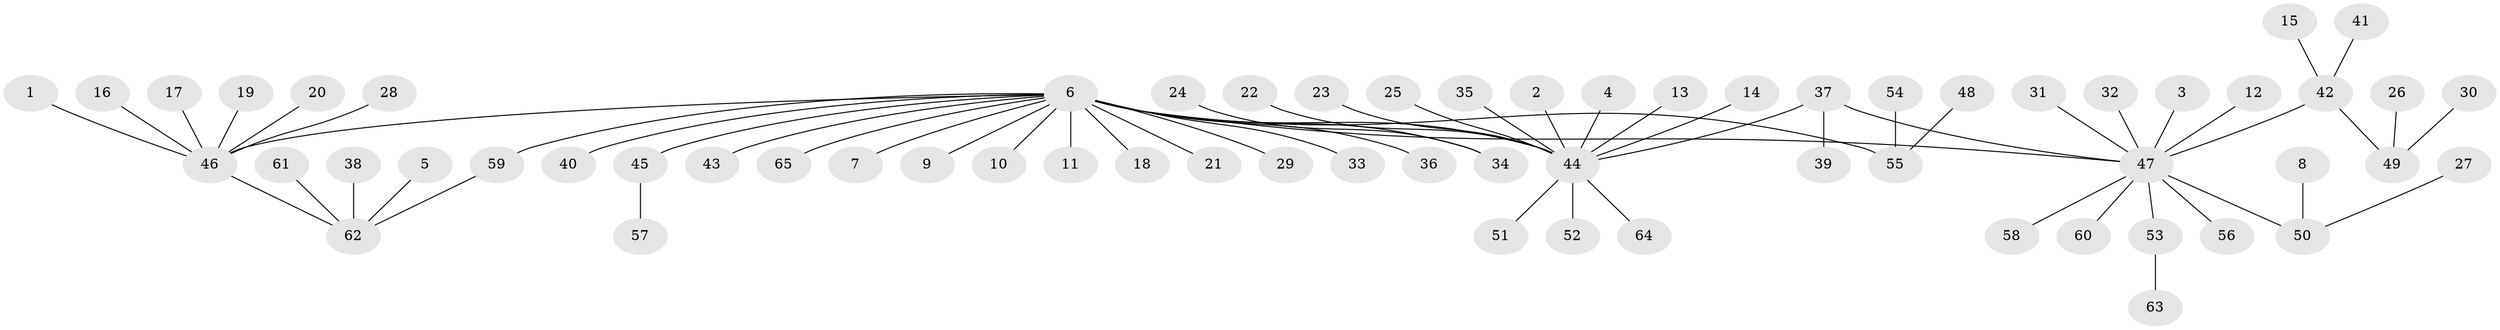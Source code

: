 // original degree distribution, {18: 0.007692307692307693, 5: 0.007692307692307693, 8: 0.007692307692307693, 1: 0.6461538461538462, 14: 0.007692307692307693, 6: 0.03076923076923077, 4: 0.038461538461538464, 11: 0.007692307692307693, 3: 0.08461538461538462, 2: 0.15384615384615385, 7: 0.007692307692307693}
// Generated by graph-tools (version 1.1) at 2025/26/03/09/25 03:26:00]
// undirected, 65 vertices, 66 edges
graph export_dot {
graph [start="1"]
  node [color=gray90,style=filled];
  1;
  2;
  3;
  4;
  5;
  6;
  7;
  8;
  9;
  10;
  11;
  12;
  13;
  14;
  15;
  16;
  17;
  18;
  19;
  20;
  21;
  22;
  23;
  24;
  25;
  26;
  27;
  28;
  29;
  30;
  31;
  32;
  33;
  34;
  35;
  36;
  37;
  38;
  39;
  40;
  41;
  42;
  43;
  44;
  45;
  46;
  47;
  48;
  49;
  50;
  51;
  52;
  53;
  54;
  55;
  56;
  57;
  58;
  59;
  60;
  61;
  62;
  63;
  64;
  65;
  1 -- 46 [weight=1.0];
  2 -- 44 [weight=1.0];
  3 -- 47 [weight=1.0];
  4 -- 44 [weight=1.0];
  5 -- 62 [weight=1.0];
  6 -- 7 [weight=1.0];
  6 -- 9 [weight=1.0];
  6 -- 10 [weight=1.0];
  6 -- 11 [weight=1.0];
  6 -- 18 [weight=1.0];
  6 -- 21 [weight=1.0];
  6 -- 29 [weight=1.0];
  6 -- 33 [weight=1.0];
  6 -- 34 [weight=1.0];
  6 -- 36 [weight=1.0];
  6 -- 40 [weight=1.0];
  6 -- 43 [weight=1.0];
  6 -- 44 [weight=1.0];
  6 -- 45 [weight=1.0];
  6 -- 46 [weight=1.0];
  6 -- 47 [weight=1.0];
  6 -- 55 [weight=1.0];
  6 -- 59 [weight=1.0];
  6 -- 65 [weight=1.0];
  8 -- 50 [weight=1.0];
  12 -- 47 [weight=1.0];
  13 -- 44 [weight=1.0];
  14 -- 44 [weight=1.0];
  15 -- 42 [weight=1.0];
  16 -- 46 [weight=1.0];
  17 -- 46 [weight=1.0];
  19 -- 46 [weight=1.0];
  20 -- 46 [weight=1.0];
  22 -- 44 [weight=1.0];
  23 -- 44 [weight=1.0];
  24 -- 34 [weight=1.0];
  25 -- 44 [weight=1.0];
  26 -- 49 [weight=1.0];
  27 -- 50 [weight=1.0];
  28 -- 46 [weight=1.0];
  30 -- 49 [weight=1.0];
  31 -- 47 [weight=1.0];
  32 -- 47 [weight=1.0];
  35 -- 44 [weight=1.0];
  37 -- 39 [weight=1.0];
  37 -- 44 [weight=1.0];
  37 -- 47 [weight=1.0];
  38 -- 62 [weight=1.0];
  41 -- 42 [weight=1.0];
  42 -- 47 [weight=1.0];
  42 -- 49 [weight=1.0];
  44 -- 51 [weight=1.0];
  44 -- 52 [weight=1.0];
  44 -- 64 [weight=1.0];
  45 -- 57 [weight=1.0];
  46 -- 62 [weight=1.0];
  47 -- 50 [weight=1.0];
  47 -- 53 [weight=1.0];
  47 -- 56 [weight=1.0];
  47 -- 58 [weight=1.0];
  47 -- 60 [weight=1.0];
  48 -- 55 [weight=1.0];
  53 -- 63 [weight=1.0];
  54 -- 55 [weight=1.0];
  59 -- 62 [weight=1.0];
  61 -- 62 [weight=1.0];
}
